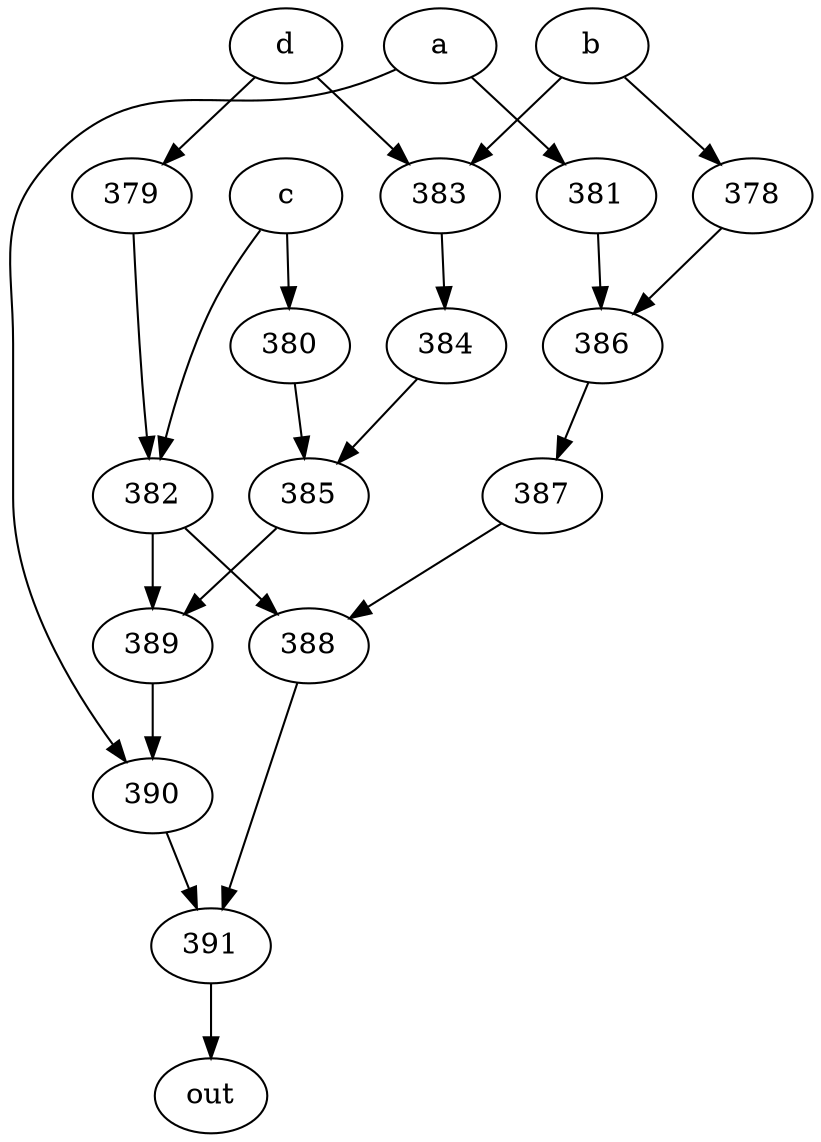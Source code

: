 strict digraph "" {
	391 -> out;
	a -> 381;
	a -> 390;
	381 -> 386;
	390 -> 391;
	386 -> 387;
	b -> 378;
	b -> 383;
	378 -> 386;
	383 -> 384;
	384 -> 385;
	c -> 380;
	c -> 382;
	380 -> 385;
	382 -> 388;
	382 -> 389;
	385 -> 389;
	388 -> 391;
	389 -> 390;
	d -> 383;
	d -> 379;
	379 -> 382;
	387 -> 388;
}
